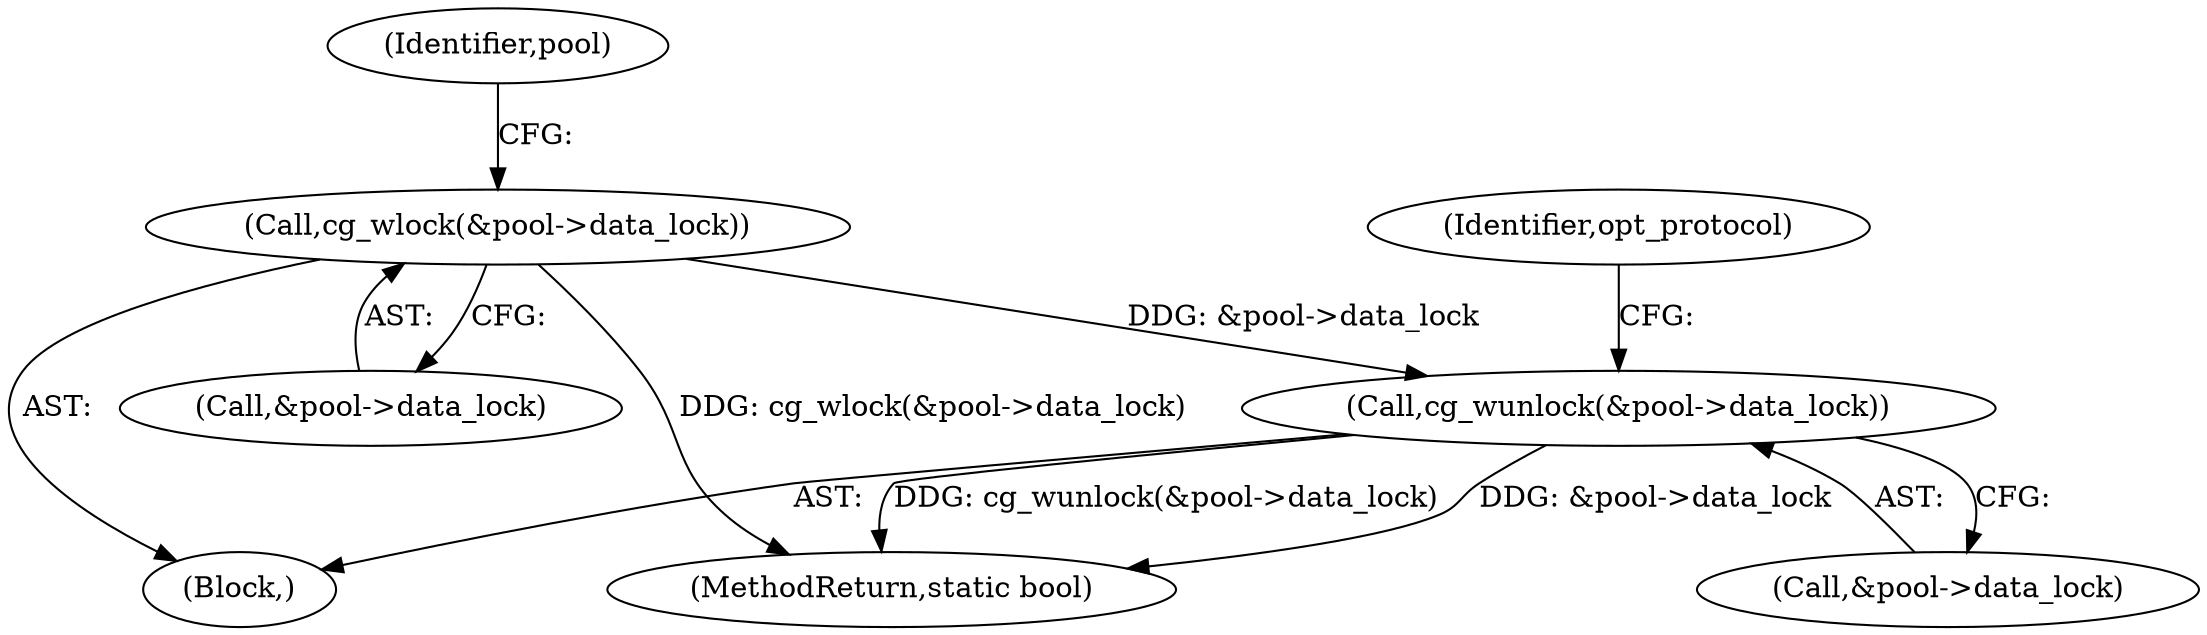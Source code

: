 digraph "0_cgminer_e1c5050734123973b99d181c45e74b2cbb00272e_1@pointer" {
"1000622" [label="(Call,cg_wunlock(&pool->data_lock))"];
"1000230" [label="(Call,cg_wlock(&pool->data_lock))"];
"1000230" [label="(Call,cg_wlock(&pool->data_lock))"];
"1000238" [label="(Identifier,pool)"];
"1000628" [label="(Identifier,opt_protocol)"];
"1000109" [label="(Block,)"];
"1000231" [label="(Call,&pool->data_lock)"];
"1000623" [label="(Call,&pool->data_lock)"];
"1000622" [label="(Call,cg_wunlock(&pool->data_lock))"];
"1000685" [label="(MethodReturn,static bool)"];
"1000622" -> "1000109"  [label="AST: "];
"1000622" -> "1000623"  [label="CFG: "];
"1000623" -> "1000622"  [label="AST: "];
"1000628" -> "1000622"  [label="CFG: "];
"1000622" -> "1000685"  [label="DDG: cg_wunlock(&pool->data_lock)"];
"1000622" -> "1000685"  [label="DDG: &pool->data_lock"];
"1000230" -> "1000622"  [label="DDG: &pool->data_lock"];
"1000230" -> "1000109"  [label="AST: "];
"1000230" -> "1000231"  [label="CFG: "];
"1000231" -> "1000230"  [label="AST: "];
"1000238" -> "1000230"  [label="CFG: "];
"1000230" -> "1000685"  [label="DDG: cg_wlock(&pool->data_lock)"];
}
